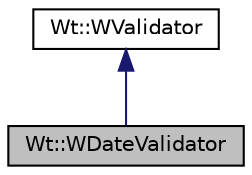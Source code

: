 digraph "Wt::WDateValidator"
{
 // LATEX_PDF_SIZE
  edge [fontname="Helvetica",fontsize="10",labelfontname="Helvetica",labelfontsize="10"];
  node [fontname="Helvetica",fontsize="10",shape=record];
  Node1 [label="Wt::WDateValidator",height=0.2,width=0.4,color="black", fillcolor="grey75", style="filled", fontcolor="black",tooltip="A validator for date input."];
  Node2 -> Node1 [dir="back",color="midnightblue",fontsize="10",style="solid",fontname="Helvetica"];
  Node2 [label="Wt::WValidator",height=0.2,width=0.4,color="black", fillcolor="white", style="filled",URL="$classWt_1_1WValidator.html",tooltip="A validator is used to validate user input according to pre-defined rules."];
}
